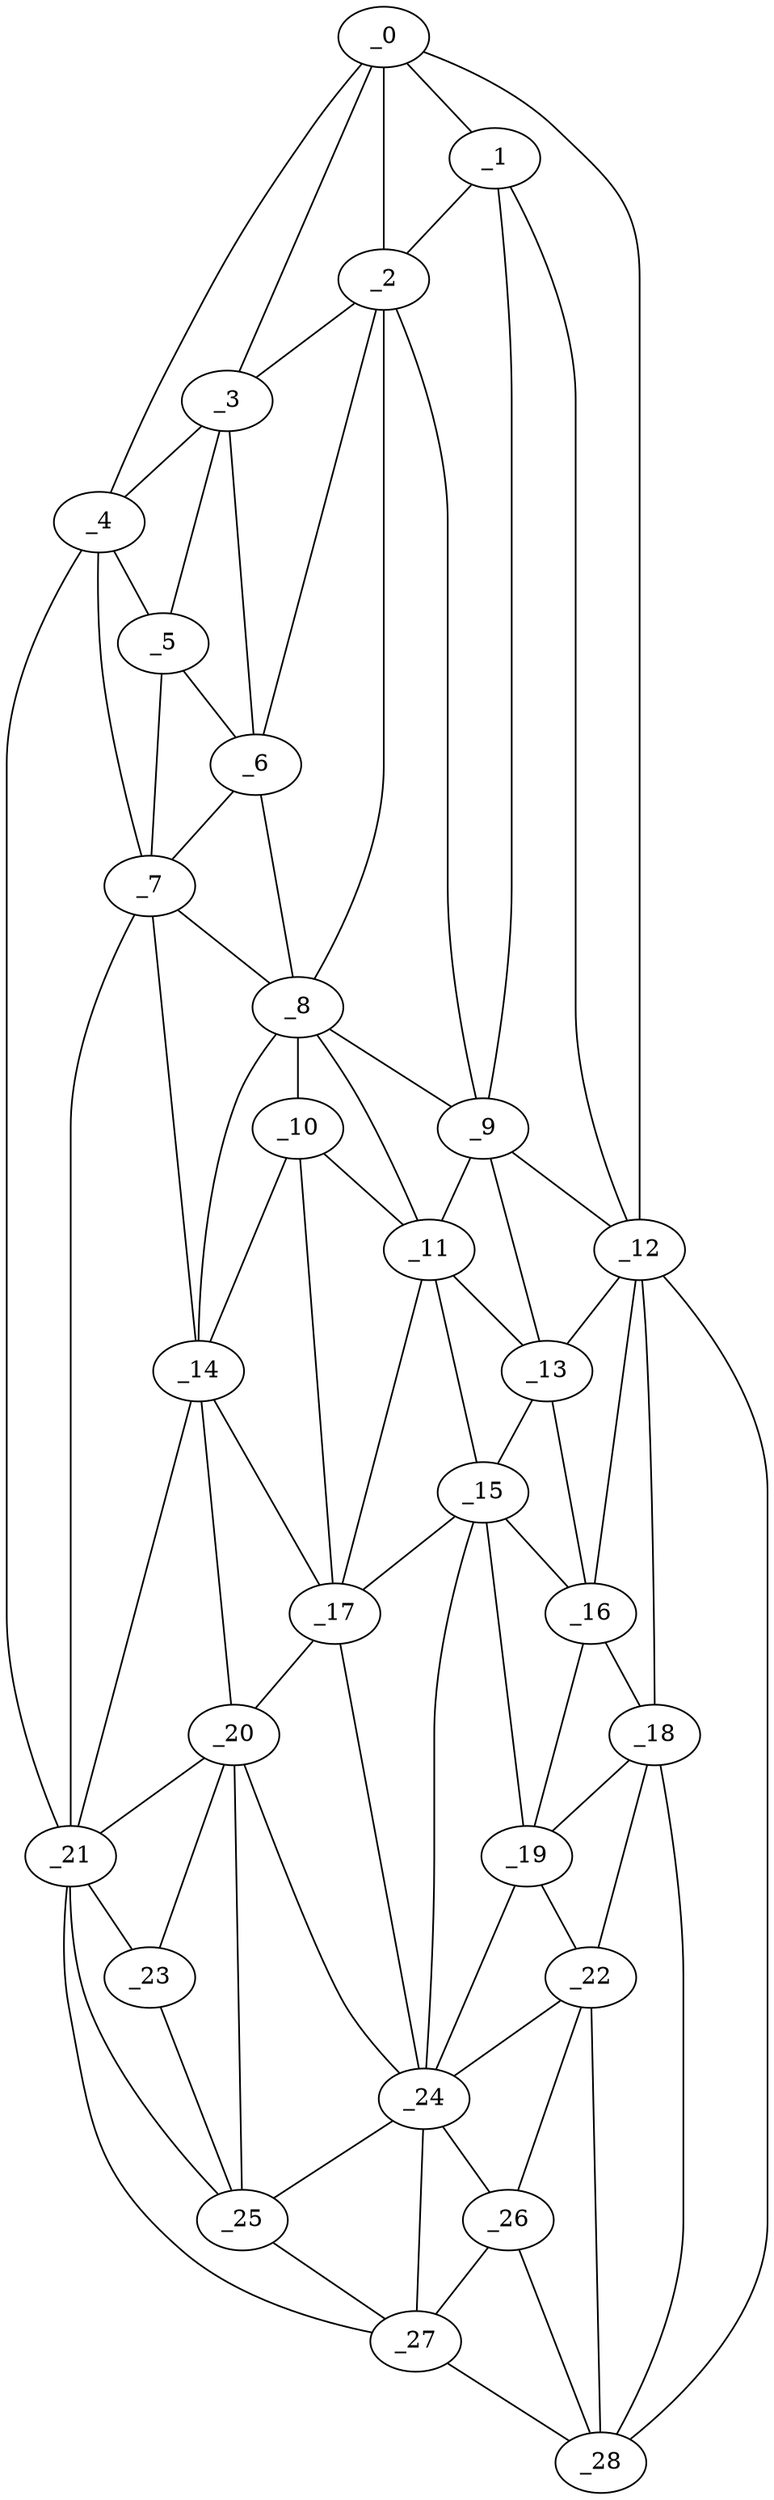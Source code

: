 graph "obj48__345.gxl" {
	_0	 [x=5,
		y=65];
	_1	 [x=20,
		y=62];
	_0 -- _1	 [valence=2];
	_2	 [x=29,
		y=49];
	_0 -- _2	 [valence=2];
	_3	 [x=33,
		y=41];
	_0 -- _3	 [valence=1];
	_4	 [x=40,
		y=18];
	_0 -- _4	 [valence=1];
	_12	 [x=67,
		y=93];
	_0 -- _12	 [valence=1];
	_1 -- _2	 [valence=1];
	_9	 [x=62,
		y=81];
	_1 -- _9	 [valence=2];
	_1 -- _12	 [valence=1];
	_2 -- _3	 [valence=2];
	_6	 [x=47,
		y=41];
	_2 -- _6	 [valence=1];
	_8	 [x=52,
		y=45];
	_2 -- _8	 [valence=2];
	_2 -- _9	 [valence=2];
	_3 -- _4	 [valence=2];
	_5	 [x=44,
		y=27];
	_3 -- _5	 [valence=2];
	_3 -- _6	 [valence=2];
	_4 -- _5	 [valence=2];
	_7	 [x=51,
		y=20];
	_4 -- _7	 [valence=2];
	_21	 [x=98,
		y=17];
	_4 -- _21	 [valence=1];
	_5 -- _6	 [valence=2];
	_5 -- _7	 [valence=2];
	_6 -- _7	 [valence=2];
	_6 -- _8	 [valence=2];
	_7 -- _8	 [valence=1];
	_14	 [x=75,
		y=53];
	_7 -- _14	 [valence=2];
	_7 -- _21	 [valence=1];
	_8 -- _9	 [valence=1];
	_10	 [x=65,
		y=54];
	_8 -- _10	 [valence=1];
	_11	 [x=67,
		y=73];
	_8 -- _11	 [valence=2];
	_8 -- _14	 [valence=2];
	_9 -- _11	 [valence=1];
	_9 -- _12	 [valence=2];
	_13	 [x=74,
		y=80];
	_9 -- _13	 [valence=2];
	_10 -- _11	 [valence=1];
	_10 -- _14	 [valence=2];
	_17	 [x=81,
		y=60];
	_10 -- _17	 [valence=2];
	_11 -- _13	 [valence=1];
	_15	 [x=78,
		y=73];
	_11 -- _15	 [valence=1];
	_11 -- _17	 [valence=2];
	_12 -- _13	 [valence=1];
	_16	 [x=78,
		y=83];
	_12 -- _16	 [valence=2];
	_18	 [x=83,
		y=94];
	_12 -- _18	 [valence=2];
	_28	 [x=112,
		y=108];
	_12 -- _28	 [valence=1];
	_13 -- _15	 [valence=2];
	_13 -- _16	 [valence=1];
	_14 -- _17	 [valence=1];
	_20	 [x=86,
		y=53];
	_14 -- _20	 [valence=2];
	_14 -- _21	 [valence=1];
	_15 -- _16	 [valence=2];
	_15 -- _17	 [valence=2];
	_19	 [x=85,
		y=81];
	_15 -- _19	 [valence=1];
	_24	 [x=101,
		y=76];
	_15 -- _24	 [valence=2];
	_16 -- _18	 [valence=2];
	_16 -- _19	 [valence=2];
	_17 -- _20	 [valence=2];
	_17 -- _24	 [valence=1];
	_18 -- _19	 [valence=1];
	_22	 [x=98,
		y=89];
	_18 -- _22	 [valence=2];
	_18 -- _28	 [valence=2];
	_19 -- _22	 [valence=2];
	_19 -- _24	 [valence=1];
	_20 -- _21	 [valence=2];
	_23	 [x=101,
		y=48];
	_20 -- _23	 [valence=1];
	_20 -- _24	 [valence=1];
	_25	 [x=105,
		y=50];
	_20 -- _25	 [valence=2];
	_21 -- _23	 [valence=2];
	_21 -- _25	 [valence=1];
	_27	 [x=112,
		y=72];
	_21 -- _27	 [valence=1];
	_22 -- _24	 [valence=1];
	_26	 [x=105,
		y=88];
	_22 -- _26	 [valence=2];
	_22 -- _28	 [valence=2];
	_23 -- _25	 [valence=2];
	_24 -- _25	 [valence=1];
	_24 -- _26	 [valence=1];
	_24 -- _27	 [valence=2];
	_25 -- _27	 [valence=1];
	_26 -- _27	 [valence=1];
	_26 -- _28	 [valence=2];
	_27 -- _28	 [valence=1];
}
